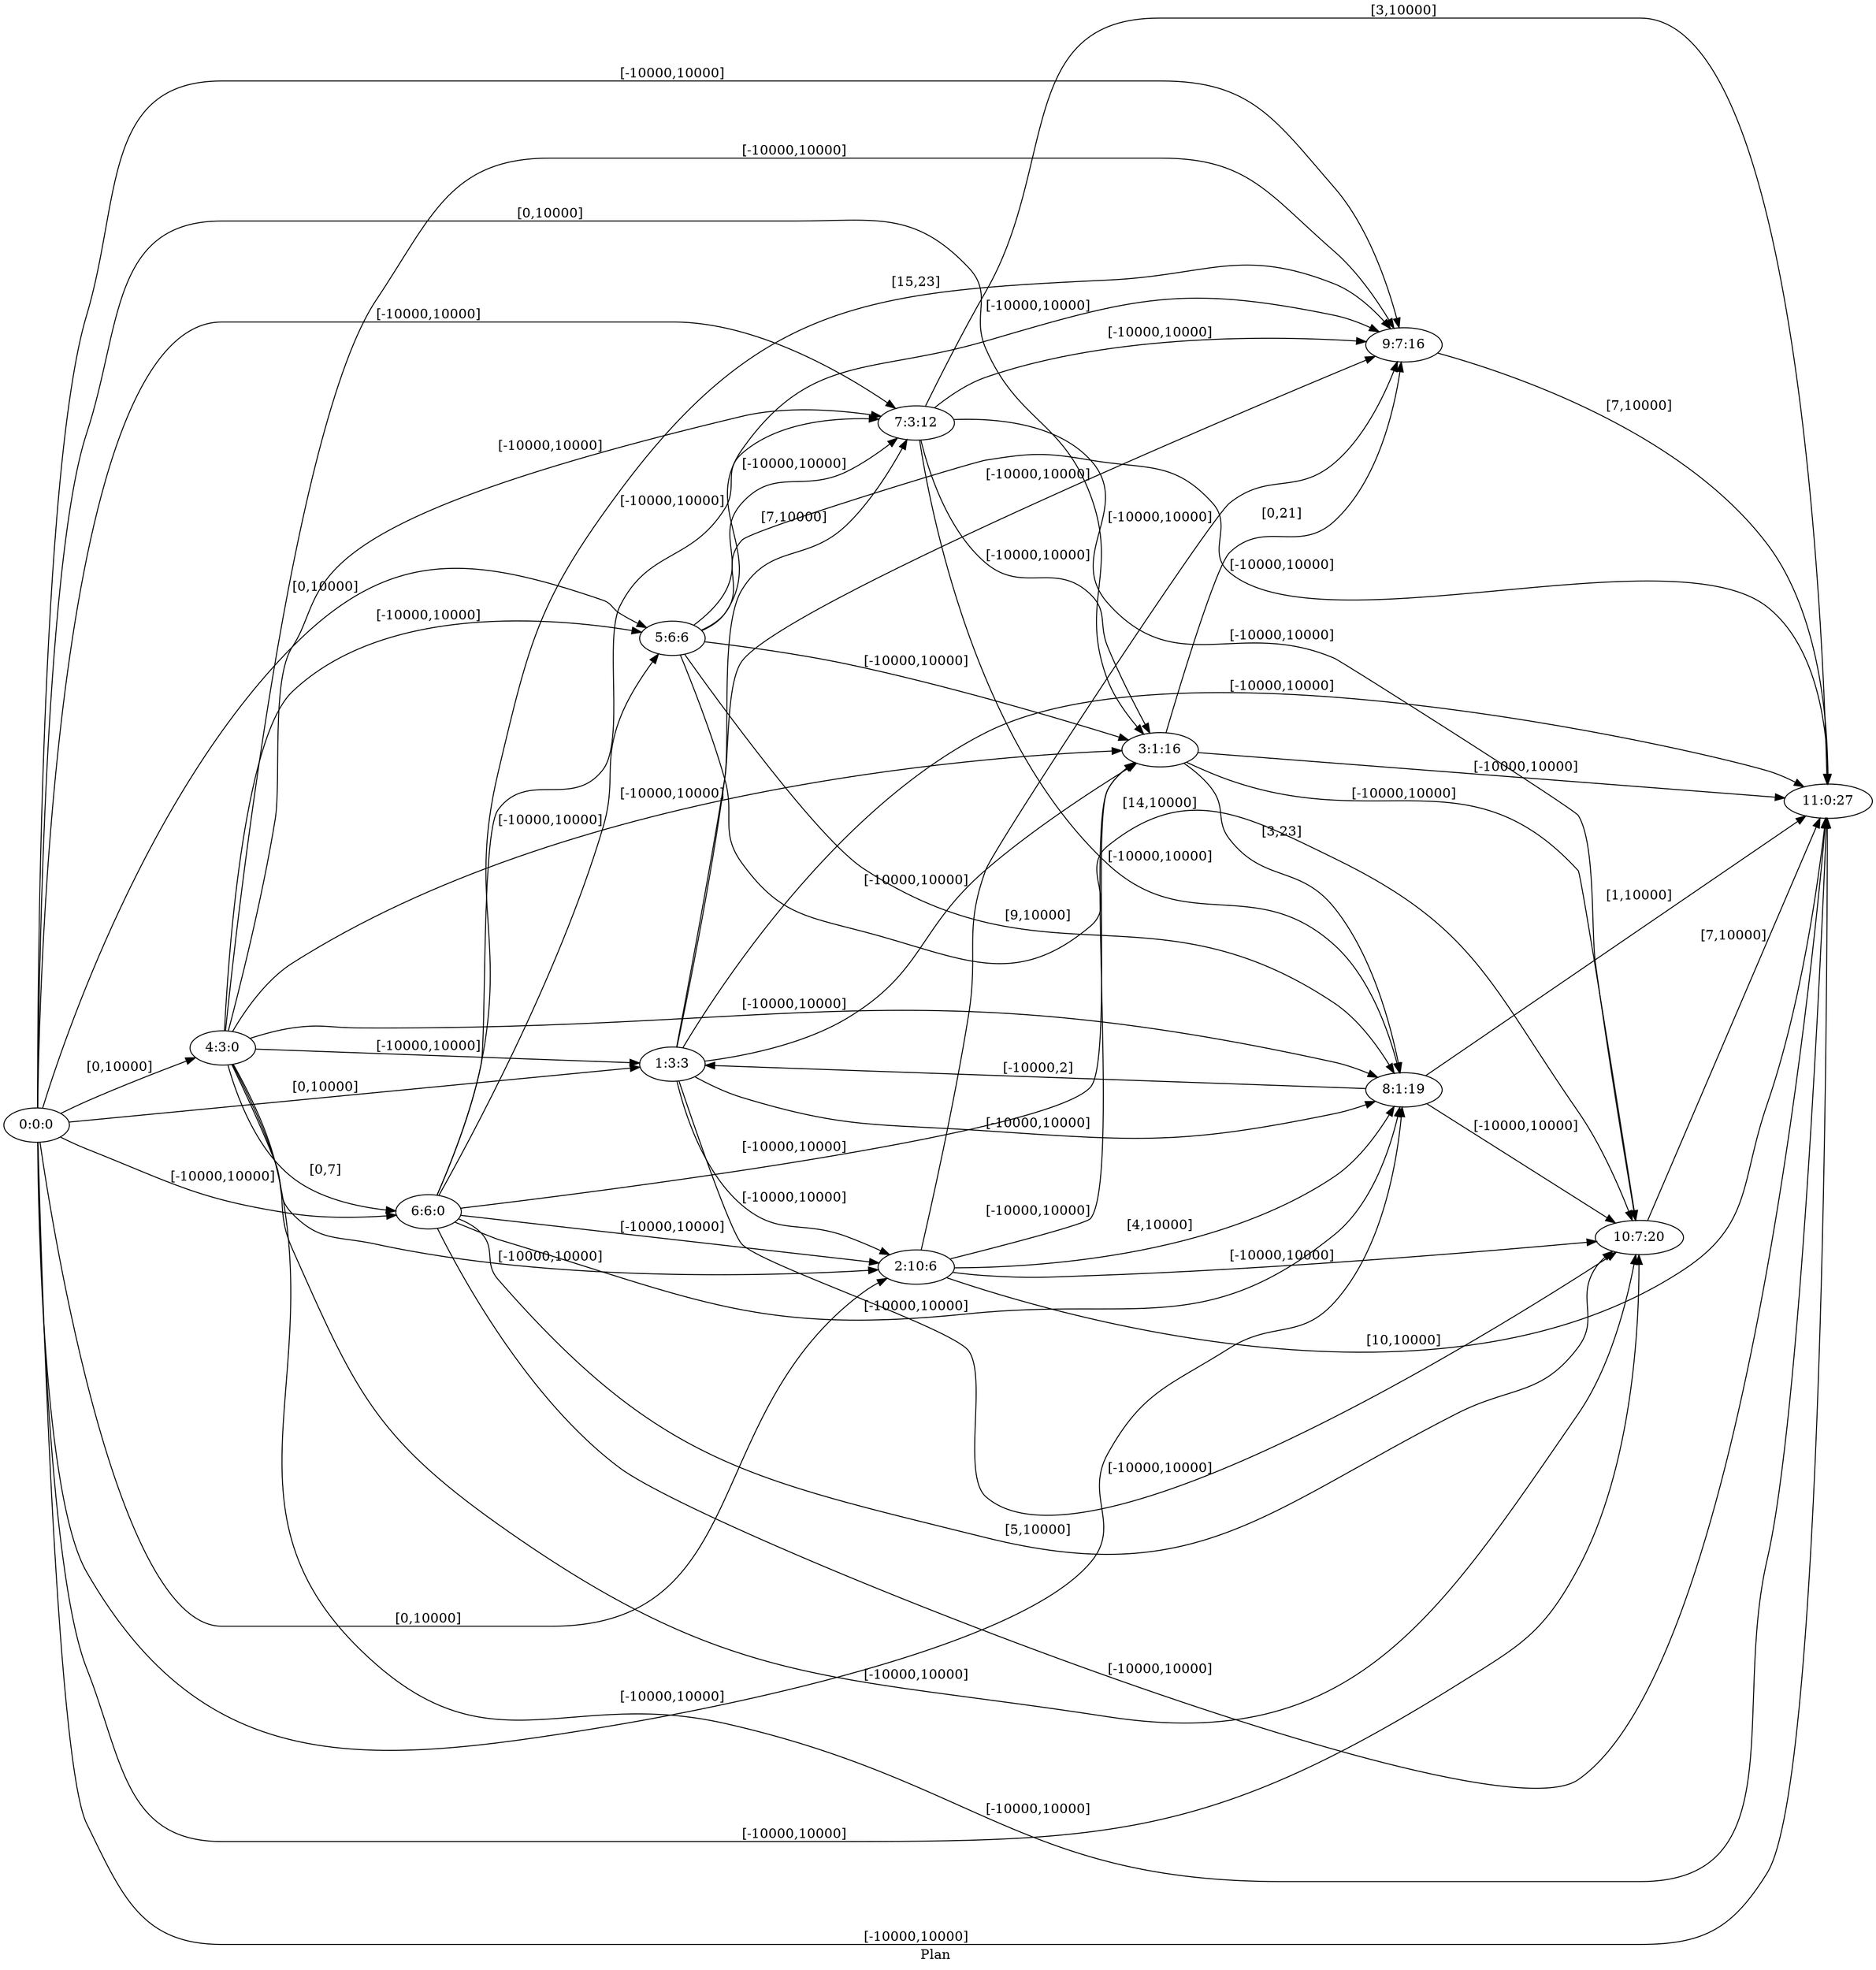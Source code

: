 digraph G {
 rankdir = LR;
 nodesep = .45; 
 size = 30;
label="Plan ";
 fldt = 0.425735;
"0:0:0"->"1:3:3"[ label = "[0,10000]"];
"0:0:0"->"2:10:6"[ label = "[0,10000]"];
"0:0:0"->"3:1:16"[ label = "[0,10000]"];
"0:0:0"->"4:3:0"[ label = "[0,10000]"];
"0:0:0"->"5:6:6"[ label = "[0,10000]"];
"0:0:0"->"6:6:0"[ label = "[-10000,10000]"];
"0:0:0"->"7:3:12"[ label = "[-10000,10000]"];
"0:0:0"->"8:1:19"[ label = "[-10000,10000]"];
"0:0:0"->"9:7:16"[ label = "[-10000,10000]"];
"0:0:0"->"10:7:20"[ label = "[-10000,10000]"];
"0:0:0"->"11:0:27"[ label = "[-10000,10000]"];
"1:3:3"->"2:10:6"[ label = "[-10000,10000]"];
"1:3:3"->"3:1:16"[ label = "[-10000,10000]"];
"1:3:3"->"7:3:12"[ label = "[7,10000]"];
"1:3:3"->"8:1:19"[ label = "[-10000,10000]"];
"1:3:3"->"9:7:16"[ label = "[-10000,10000]"];
"1:3:3"->"10:7:20"[ label = "[-10000,10000]"];
"1:3:3"->"11:0:27"[ label = "[-10000,10000]"];
"2:10:6"->"3:1:16"[ label = "[-10000,10000]"];
"2:10:6"->"8:1:19"[ label = "[4,10000]"];
"2:10:6"->"9:7:16"[ label = "[-10000,10000]"];
"2:10:6"->"10:7:20"[ label = "[-10000,10000]"];
"2:10:6"->"11:0:27"[ label = "[10,10000]"];
"3:1:16"->"8:1:19"[ label = "[3,23]"];
"3:1:16"->"9:7:16"[ label = "[0,21]"];
"3:1:16"->"10:7:20"[ label = "[-10000,10000]"];
"3:1:16"->"11:0:27"[ label = "[-10000,10000]"];
"4:3:0"->"1:3:3"[ label = "[-10000,10000]"];
"4:3:0"->"2:10:6"[ label = "[-10000,10000]"];
"4:3:0"->"3:1:16"[ label = "[-10000,10000]"];
"4:3:0"->"5:6:6"[ label = "[-10000,10000]"];
"4:3:0"->"6:6:0"[ label = "[0,7]"];
"4:3:0"->"7:3:12"[ label = "[-10000,10000]"];
"4:3:0"->"8:1:19"[ label = "[-10000,10000]"];
"4:3:0"->"9:7:16"[ label = "[-10000,10000]"];
"4:3:0"->"10:7:20"[ label = "[-10000,10000]"];
"4:3:0"->"11:0:27"[ label = "[-10000,10000]"];
"5:6:6"->"3:1:16"[ label = "[-10000,10000]"];
"5:6:6"->"7:3:12"[ label = "[-10000,10000]"];
"5:6:6"->"8:1:19"[ label = "[9,10000]"];
"5:6:6"->"9:7:16"[ label = "[-10000,10000]"];
"5:6:6"->"10:7:20"[ label = "[14,10000]"];
"5:6:6"->"11:0:27"[ label = "[-10000,10000]"];
"6:6:0"->"2:10:6"[ label = "[-10000,10000]"];
"6:6:0"->"3:1:16"[ label = "[-10000,10000]"];
"6:6:0"->"5:6:6"[ label = "[-10000,10000]"];
"6:6:0"->"7:3:12"[ label = "[-10000,10000]"];
"6:6:0"->"8:1:19"[ label = "[-10000,10000]"];
"6:6:0"->"9:7:16"[ label = "[15,23]"];
"6:6:0"->"10:7:20"[ label = "[5,10000]"];
"6:6:0"->"11:0:27"[ label = "[-10000,10000]"];
"7:3:12"->"3:1:16"[ label = "[-10000,10000]"];
"7:3:12"->"8:1:19"[ label = "[-10000,10000]"];
"7:3:12"->"9:7:16"[ label = "[-10000,10000]"];
"7:3:12"->"10:7:20"[ label = "[-10000,10000]"];
"7:3:12"->"11:0:27"[ label = "[3,10000]"];
"8:1:19"->"1:3:3"[ label = "[-10000,2]"];
"8:1:19"->"10:7:20"[ label = "[-10000,10000]"];
"8:1:19"->"11:0:27"[ label = "[1,10000]"];
"9:7:16"->"11:0:27"[ label = "[7,10000]"];
"10:7:20"->"11:0:27"[ label = "[7,10000]"];
}

